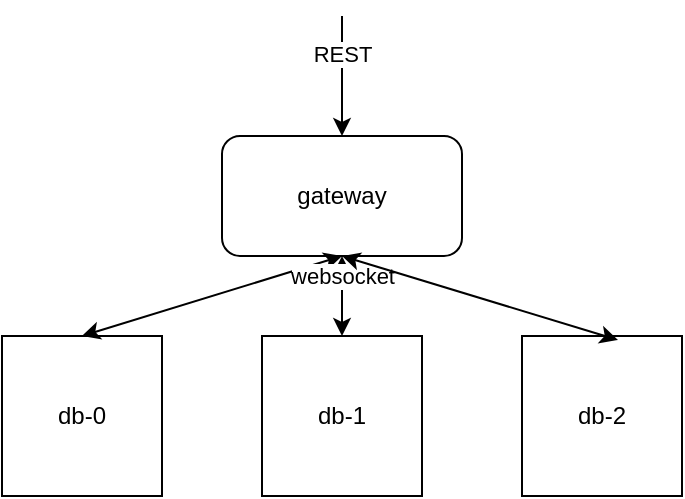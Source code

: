 <mxfile version="14.4.9" type="device"><diagram id="8ZwEwHG9L__uno6kJXq9" name="Page-1"><mxGraphModel dx="1422" dy="1874" grid="1" gridSize="10" guides="1" tooltips="1" connect="1" arrows="1" fold="1" page="1" pageScale="1" pageWidth="827" pageHeight="1169" math="0" shadow="0"><root><mxCell id="0"/><mxCell id="1" parent="0"/><mxCell id="6hZtQLZjWEJjmjtY9yTu-1" value="gateway" style="rounded=1;whiteSpace=wrap;html=1;" vertex="1" parent="1"><mxGeometry x="340" y="60" width="120" height="60" as="geometry"/></mxCell><mxCell id="6hZtQLZjWEJjmjtY9yTu-2" value="db-0" style="whiteSpace=wrap;html=1;aspect=fixed;" vertex="1" parent="1"><mxGeometry x="230" y="160" width="80" height="80" as="geometry"/></mxCell><mxCell id="6hZtQLZjWEJjmjtY9yTu-3" value="db-1" style="whiteSpace=wrap;html=1;aspect=fixed;" vertex="1" parent="1"><mxGeometry x="360" y="160" width="80" height="80" as="geometry"/></mxCell><mxCell id="6hZtQLZjWEJjmjtY9yTu-4" value="db-2" style="whiteSpace=wrap;html=1;aspect=fixed;" vertex="1" parent="1"><mxGeometry x="490" y="160" width="80" height="80" as="geometry"/></mxCell><mxCell id="6hZtQLZjWEJjmjtY9yTu-6" value="" style="endArrow=classic;html=1;" edge="1" parent="1" target="6hZtQLZjWEJjmjtY9yTu-1"><mxGeometry width="50" height="50" relative="1" as="geometry"><mxPoint x="400" as="sourcePoint"/><mxPoint x="440" y="340" as="targetPoint"/></mxGeometry></mxCell><mxCell id="6hZtQLZjWEJjmjtY9yTu-10" value="REST" style="edgeLabel;html=1;align=center;verticalAlign=middle;resizable=0;points=[];" vertex="1" connectable="0" parent="6hZtQLZjWEJjmjtY9yTu-6"><mxGeometry x="-0.367" relative="1" as="geometry"><mxPoint as="offset"/></mxGeometry></mxCell><mxCell id="6hZtQLZjWEJjmjtY9yTu-7" value="" style="endArrow=classic;startArrow=classic;html=1;entryX=0.5;entryY=1;entryDx=0;entryDy=0;exitX=0.5;exitY=0;exitDx=0;exitDy=0;" edge="1" parent="1" source="6hZtQLZjWEJjmjtY9yTu-2" target="6hZtQLZjWEJjmjtY9yTu-1"><mxGeometry width="50" height="50" relative="1" as="geometry"><mxPoint x="390" y="390" as="sourcePoint"/><mxPoint x="440" y="340" as="targetPoint"/></mxGeometry></mxCell><mxCell id="6hZtQLZjWEJjmjtY9yTu-8" value="websocket" style="endArrow=classic;startArrow=classic;html=1;" edge="1" parent="1"><mxGeometry x="0.5" width="50" height="50" relative="1" as="geometry"><mxPoint x="400" y="160" as="sourcePoint"/><mxPoint x="400" y="120" as="targetPoint"/><mxPoint as="offset"/></mxGeometry></mxCell><mxCell id="6hZtQLZjWEJjmjtY9yTu-9" value="" style="endArrow=classic;startArrow=classic;html=1;entryX=0.5;entryY=1;entryDx=0;entryDy=0;exitX=0.6;exitY=0.025;exitDx=0;exitDy=0;exitPerimeter=0;" edge="1" parent="1" source="6hZtQLZjWEJjmjtY9yTu-4" target="6hZtQLZjWEJjmjtY9yTu-1"><mxGeometry width="50" height="50" relative="1" as="geometry"><mxPoint x="390" y="390" as="sourcePoint"/><mxPoint x="440" y="340" as="targetPoint"/></mxGeometry></mxCell></root></mxGraphModel></diagram></mxfile>